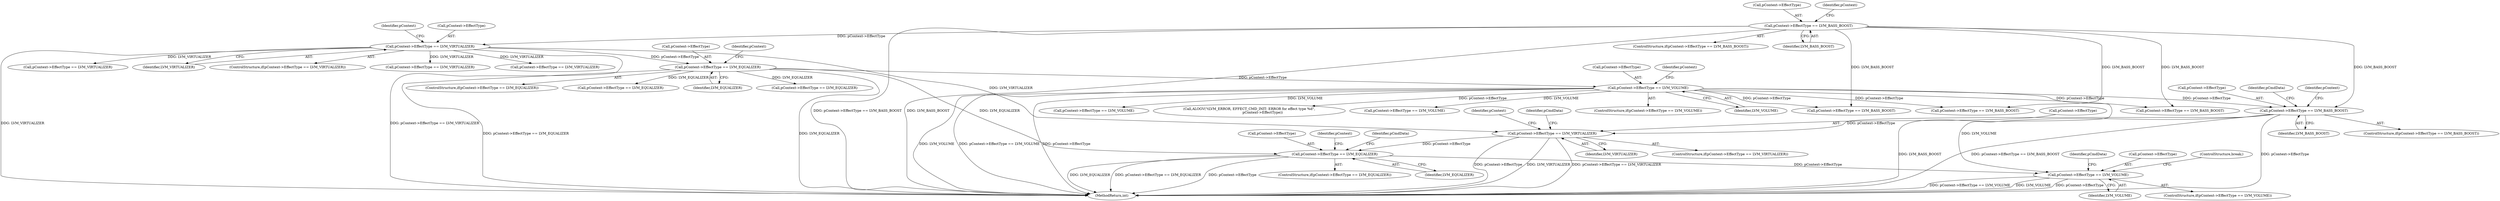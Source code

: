 digraph "0_Android_aeea52da00d210587fb3ed895de3d5f2e0264c88_4@pointer" {
"1000751" [label="(Call,pContext->EffectType == LVM_VOLUME)"];
"1000687" [label="(Call,pContext->EffectType == LVM_EQUALIZER)"];
"1000596" [label="(Call,pContext->EffectType == LVM_VIRTUALIZER)"];
"1000516" [label="(Call,pContext->EffectType == LVM_BASS_BOOST)"];
"1000146" [label="(Call,pContext->EffectType == LVM_VOLUME)"];
"1000139" [label="(Call,pContext->EffectType == LVM_EQUALIZER)"];
"1000132" [label="(Call,pContext->EffectType == LVM_VIRTUALIZER)"];
"1000125" [label="(Call,pContext->EffectType == LVM_BASS_BOOST)"];
"1000139" [label="(Call,pContext->EffectType == LVM_EQUALIZER)"];
"1000755" [label="(Identifier,LVM_VOLUME)"];
"1000126" [label="(Call,pContext->EffectType)"];
"1000750" [label="(ControlStructure,if(pContext->EffectType == LVM_VOLUME))"];
"1000691" [label="(Identifier,LVM_EQUALIZER)"];
"1000196" [label="(Call,pContext->EffectType == LVM_BASS_BOOST)"];
"1000597" [label="(Call,pContext->EffectType)"];
"1000475" [label="(Call,pContext->EffectType == LVM_VOLUME)"];
"1000595" [label="(ControlStructure,if(pContext->EffectType == LVM_VIRTUALIZER))"];
"1000143" [label="(Identifier,LVM_EQUALIZER)"];
"1000398" [label="(Call,pContext->EffectType == LVM_BASS_BOOST)"];
"1000517" [label="(Call,pContext->EffectType)"];
"1000600" [label="(Identifier,LVM_VIRTUALIZER)"];
"1000687" [label="(Call,pContext->EffectType == LVM_EQUALIZER)"];
"1000206" [label="(Call,pContext->EffectType == LVM_VIRTUALIZER)"];
"1000760" [label="(Identifier,pCmdData)"];
"1000752" [label="(Call,pContext->EffectType)"];
"1000696" [label="(Identifier,pCmdData)"];
"1000141" [label="(Identifier,pContext)"];
"1000140" [label="(Call,pContext->EffectType)"];
"1000181" [label="(Call,ALOGV(\"\tLVM_ERROR, EFFECT_CMD_INIT: ERROR for effect type %d\",\n                         pContext->EffectType))"];
"1000520" [label="(Identifier,LVM_BASS_BOOST)"];
"1000751" [label="(Call,pContext->EffectType == LVM_VOLUME)"];
"1000688" [label="(Call,pContext->EffectType)"];
"1000596" [label="(Call,pContext->EffectType == LVM_VIRTUALIZER)"];
"1000136" [label="(Identifier,LVM_VIRTUALIZER)"];
"1000138" [label="(ControlStructure,if(pContext->EffectType == LVM_EQUALIZER))"];
"1000147" [label="(Call,pContext->EffectType)"];
"1000148" [label="(Identifier,pContext)"];
"1000216" [label="(Call,pContext->EffectType == LVM_EQUALIZER)"];
"1000146" [label="(Call,pContext->EffectType == LVM_VOLUME)"];
"1000124" [label="(ControlStructure,if(pContext->EffectType == LVM_BASS_BOOST))"];
"1000129" [label="(Identifier,LVM_BASS_BOOST)"];
"1000133" [label="(Call,pContext->EffectType)"];
"1000131" [label="(ControlStructure,if(pContext->EffectType == LVM_VIRTUALIZER))"];
"1000125" [label="(Call,pContext->EffectType == LVM_BASS_BOOST)"];
"1000753" [label="(Identifier,pContext)"];
"1000814" [label="(ControlStructure,break;)"];
"1000423" [label="(Call,pContext->EffectType == LVM_VIRTUALIZER)"];
"1000992" [label="(Call,pContext->EffectType == LVM_VIRTUALIZER)"];
"1000154" [label="(Identifier,pContext)"];
"1001260" [label="(MethodReturn,int)"];
"1000525" [label="(Identifier,pCmdData)"];
"1000226" [label="(Call,pContext->EffectType == LVM_VOLUME)"];
"1000450" [label="(Call,pContext->EffectType == LVM_EQUALIZER)"];
"1000689" [label="(Identifier,pContext)"];
"1000134" [label="(Identifier,pContext)"];
"1000516" [label="(Call,pContext->EffectType == LVM_BASS_BOOST)"];
"1000132" [label="(Call,pContext->EffectType == LVM_VIRTUALIZER)"];
"1000598" [label="(Identifier,pContext)"];
"1000908" [label="(Call,pContext->EffectType == LVM_BASS_BOOST)"];
"1000145" [label="(ControlStructure,if(pContext->EffectType == LVM_VOLUME))"];
"1000150" [label="(Identifier,LVM_VOLUME)"];
"1000686" [label="(ControlStructure,if(pContext->EffectType == LVM_EQUALIZER))"];
"1000515" [label="(ControlStructure,if(pContext->EffectType == LVM_BASS_BOOST))"];
"1000605" [label="(Identifier,pCmdData)"];
"1000751" -> "1000750"  [label="AST: "];
"1000751" -> "1000755"  [label="CFG: "];
"1000752" -> "1000751"  [label="AST: "];
"1000755" -> "1000751"  [label="AST: "];
"1000760" -> "1000751"  [label="CFG: "];
"1000814" -> "1000751"  [label="CFG: "];
"1000751" -> "1001260"  [label="DDG: pContext->EffectType == LVM_VOLUME"];
"1000751" -> "1001260"  [label="DDG: LVM_VOLUME"];
"1000751" -> "1001260"  [label="DDG: pContext->EffectType"];
"1000687" -> "1000751"  [label="DDG: pContext->EffectType"];
"1000146" -> "1000751"  [label="DDG: LVM_VOLUME"];
"1000687" -> "1000686"  [label="AST: "];
"1000687" -> "1000691"  [label="CFG: "];
"1000688" -> "1000687"  [label="AST: "];
"1000691" -> "1000687"  [label="AST: "];
"1000696" -> "1000687"  [label="CFG: "];
"1000753" -> "1000687"  [label="CFG: "];
"1000687" -> "1001260"  [label="DDG: pContext->EffectType == LVM_EQUALIZER"];
"1000687" -> "1001260"  [label="DDG: pContext->EffectType"];
"1000687" -> "1001260"  [label="DDG: LVM_EQUALIZER"];
"1000596" -> "1000687"  [label="DDG: pContext->EffectType"];
"1000139" -> "1000687"  [label="DDG: LVM_EQUALIZER"];
"1000596" -> "1000595"  [label="AST: "];
"1000596" -> "1000600"  [label="CFG: "];
"1000597" -> "1000596"  [label="AST: "];
"1000600" -> "1000596"  [label="AST: "];
"1000605" -> "1000596"  [label="CFG: "];
"1000689" -> "1000596"  [label="CFG: "];
"1000596" -> "1001260"  [label="DDG: pContext->EffectType"];
"1000596" -> "1001260"  [label="DDG: LVM_VIRTUALIZER"];
"1000596" -> "1001260"  [label="DDG: pContext->EffectType == LVM_VIRTUALIZER"];
"1000516" -> "1000596"  [label="DDG: pContext->EffectType"];
"1000132" -> "1000596"  [label="DDG: LVM_VIRTUALIZER"];
"1000516" -> "1000515"  [label="AST: "];
"1000516" -> "1000520"  [label="CFG: "];
"1000517" -> "1000516"  [label="AST: "];
"1000520" -> "1000516"  [label="AST: "];
"1000525" -> "1000516"  [label="CFG: "];
"1000598" -> "1000516"  [label="CFG: "];
"1000516" -> "1001260"  [label="DDG: LVM_BASS_BOOST"];
"1000516" -> "1001260"  [label="DDG: pContext->EffectType == LVM_BASS_BOOST"];
"1000516" -> "1001260"  [label="DDG: pContext->EffectType"];
"1000146" -> "1000516"  [label="DDG: pContext->EffectType"];
"1000125" -> "1000516"  [label="DDG: LVM_BASS_BOOST"];
"1000146" -> "1000145"  [label="AST: "];
"1000146" -> "1000150"  [label="CFG: "];
"1000147" -> "1000146"  [label="AST: "];
"1000150" -> "1000146"  [label="AST: "];
"1000154" -> "1000146"  [label="CFG: "];
"1000146" -> "1001260"  [label="DDG: LVM_VOLUME"];
"1000146" -> "1001260"  [label="DDG: pContext->EffectType == LVM_VOLUME"];
"1000146" -> "1001260"  [label="DDG: pContext->EffectType"];
"1000139" -> "1000146"  [label="DDG: pContext->EffectType"];
"1000146" -> "1000181"  [label="DDG: pContext->EffectType"];
"1000146" -> "1000196"  [label="DDG: pContext->EffectType"];
"1000146" -> "1000226"  [label="DDG: LVM_VOLUME"];
"1000146" -> "1000398"  [label="DDG: pContext->EffectType"];
"1000146" -> "1000475"  [label="DDG: LVM_VOLUME"];
"1000146" -> "1000908"  [label="DDG: pContext->EffectType"];
"1000139" -> "1000138"  [label="AST: "];
"1000139" -> "1000143"  [label="CFG: "];
"1000140" -> "1000139"  [label="AST: "];
"1000143" -> "1000139"  [label="AST: "];
"1000148" -> "1000139"  [label="CFG: "];
"1000139" -> "1001260"  [label="DDG: pContext->EffectType == LVM_EQUALIZER"];
"1000139" -> "1001260"  [label="DDG: LVM_EQUALIZER"];
"1000132" -> "1000139"  [label="DDG: pContext->EffectType"];
"1000139" -> "1000216"  [label="DDG: LVM_EQUALIZER"];
"1000139" -> "1000450"  [label="DDG: LVM_EQUALIZER"];
"1000132" -> "1000131"  [label="AST: "];
"1000132" -> "1000136"  [label="CFG: "];
"1000133" -> "1000132"  [label="AST: "];
"1000136" -> "1000132"  [label="AST: "];
"1000141" -> "1000132"  [label="CFG: "];
"1000132" -> "1001260"  [label="DDG: pContext->EffectType == LVM_VIRTUALIZER"];
"1000132" -> "1001260"  [label="DDG: LVM_VIRTUALIZER"];
"1000125" -> "1000132"  [label="DDG: pContext->EffectType"];
"1000132" -> "1000206"  [label="DDG: LVM_VIRTUALIZER"];
"1000132" -> "1000423"  [label="DDG: LVM_VIRTUALIZER"];
"1000132" -> "1000992"  [label="DDG: LVM_VIRTUALIZER"];
"1000125" -> "1000124"  [label="AST: "];
"1000125" -> "1000129"  [label="CFG: "];
"1000126" -> "1000125"  [label="AST: "];
"1000129" -> "1000125"  [label="AST: "];
"1000134" -> "1000125"  [label="CFG: "];
"1000125" -> "1001260"  [label="DDG: pContext->EffectType == LVM_BASS_BOOST"];
"1000125" -> "1001260"  [label="DDG: LVM_BASS_BOOST"];
"1000125" -> "1000196"  [label="DDG: LVM_BASS_BOOST"];
"1000125" -> "1000398"  [label="DDG: LVM_BASS_BOOST"];
"1000125" -> "1000908"  [label="DDG: LVM_BASS_BOOST"];
}
